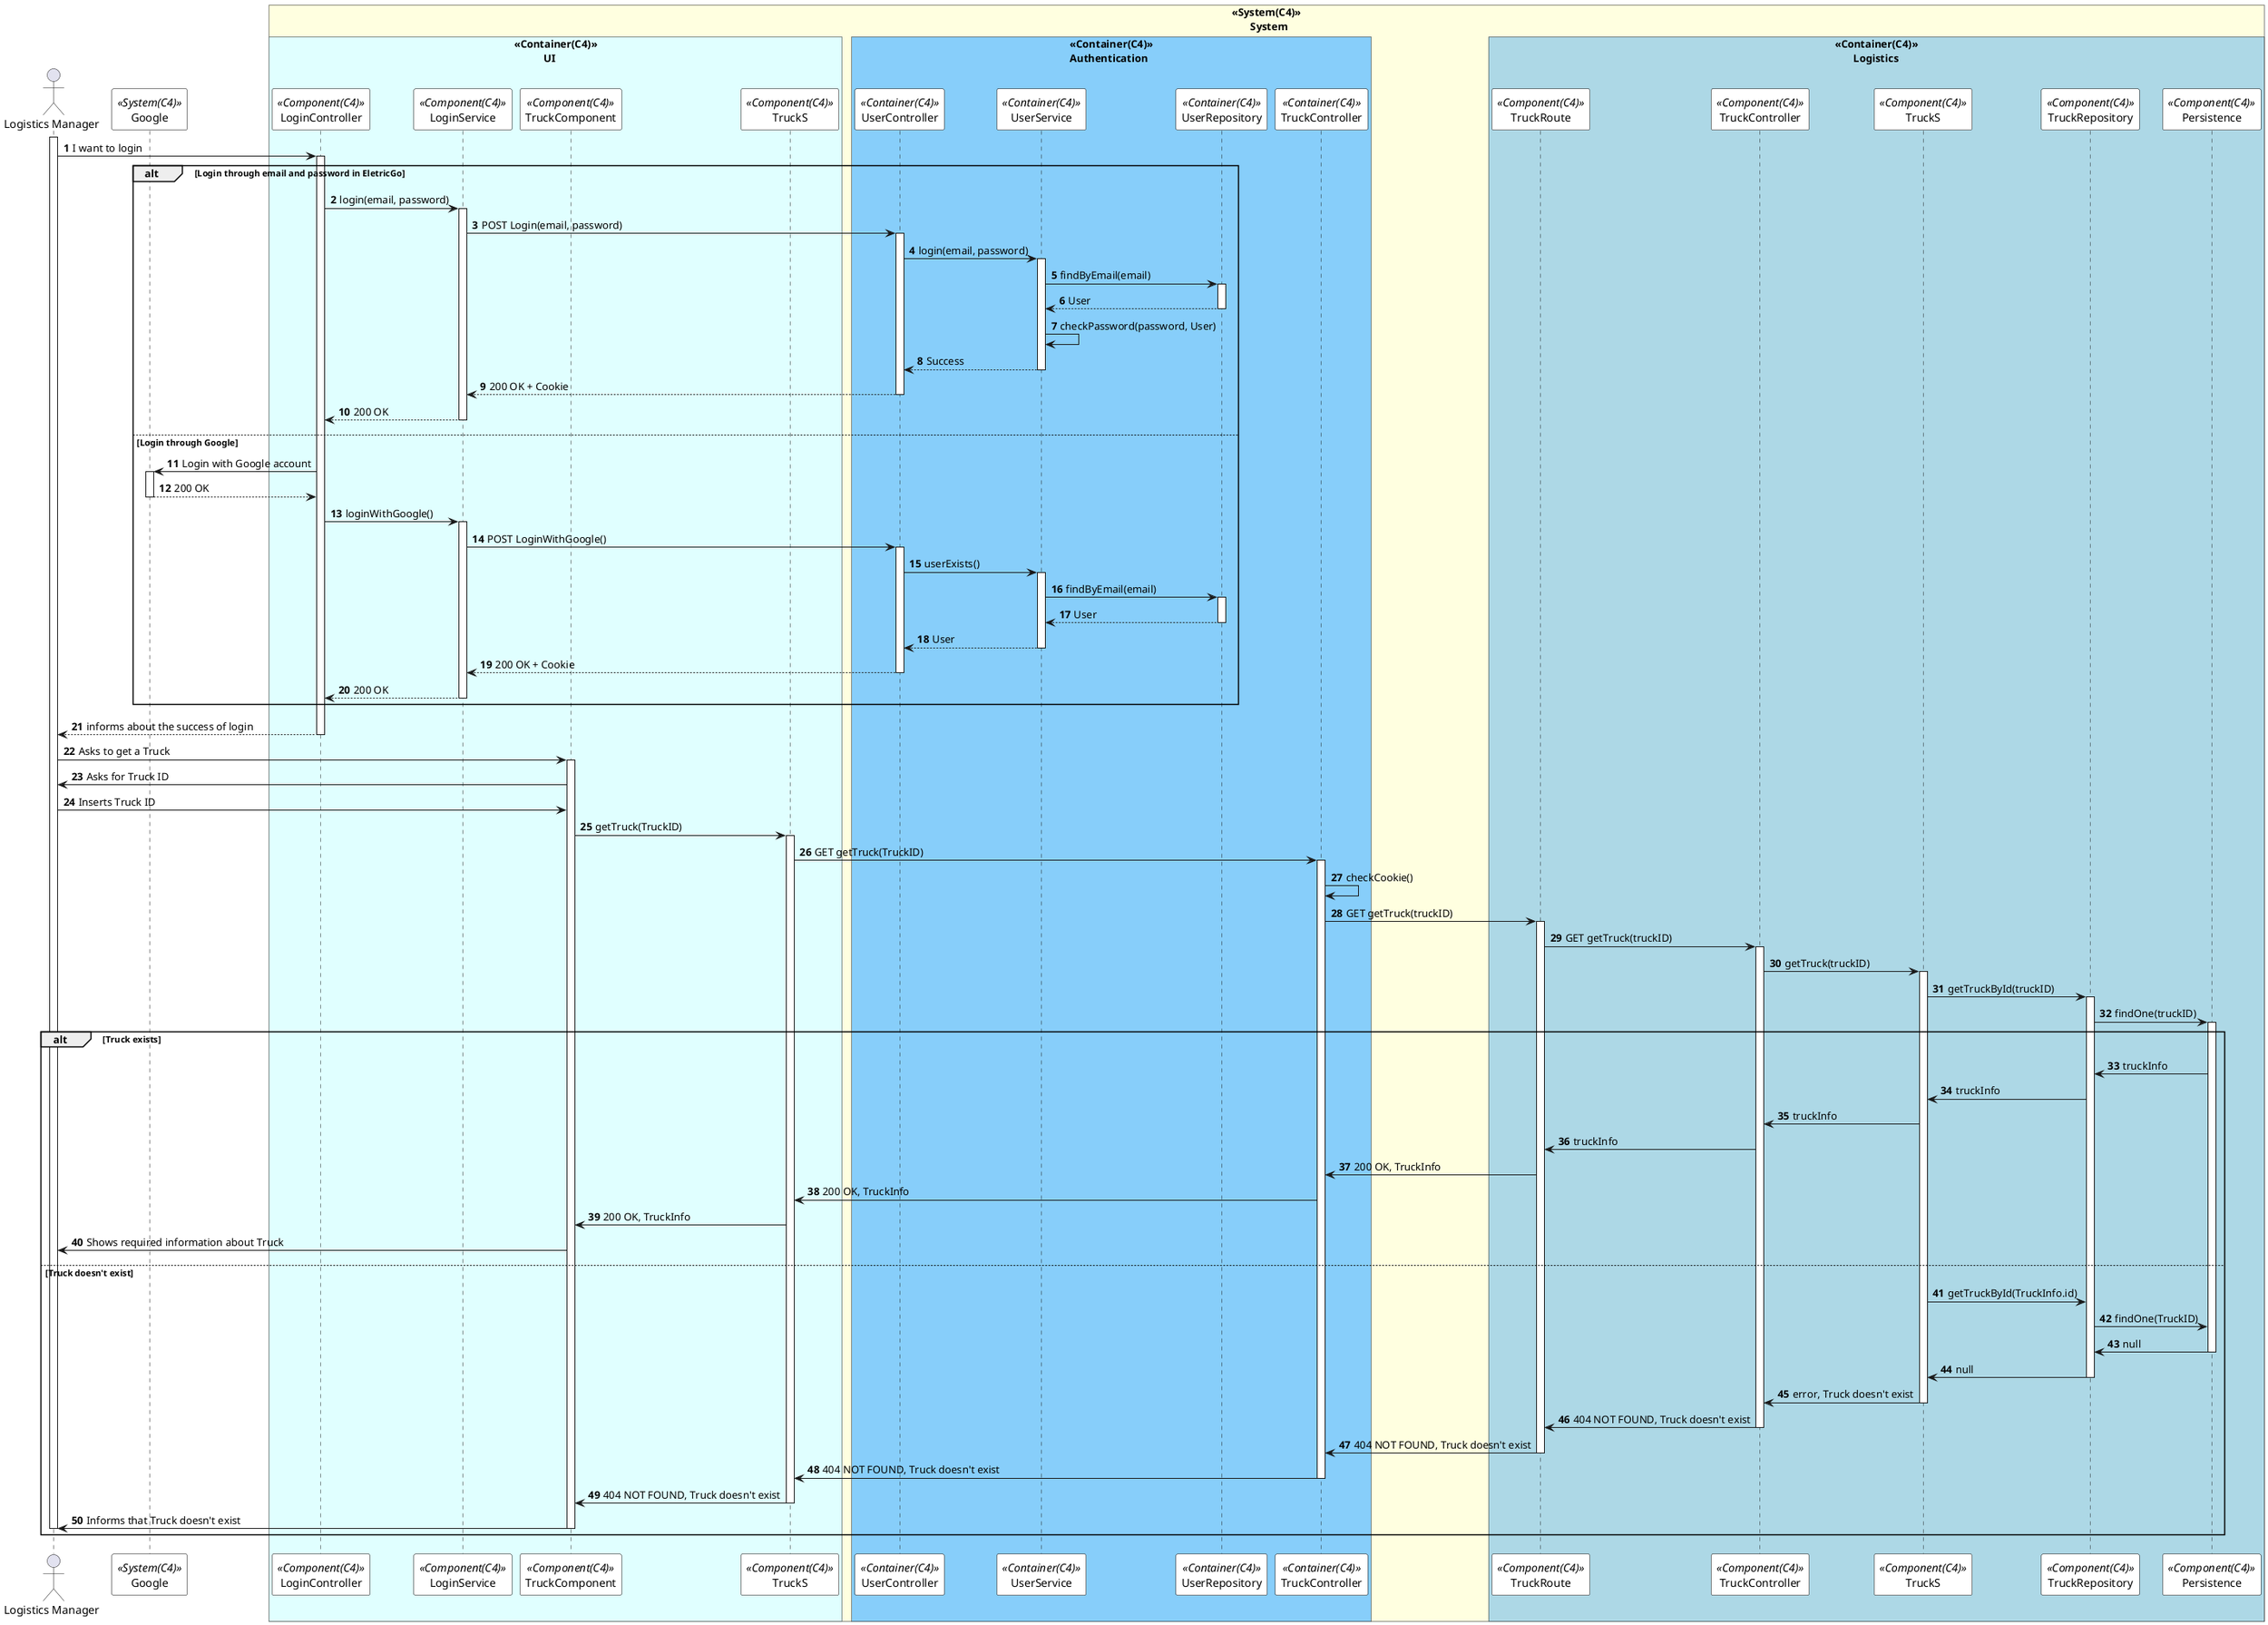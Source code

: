 @startuml getTruckSD

autonumber
!pragma teoz true

skinparam sequence {
ParticipantBorderColor black
ParticipantBackgroundColor white
}

actor "Logistics Manager" as manager

participant Google as Google <<System(C4)>>
box "<<System(C4)>>\n       System" #LightYellow
    box "<<Container(C4)>>\n           UI" #LightCyan
        
        participant LoginController as LoginC <<Component(C4)>>
        participant LoginService as LoginS <<Component(C4)>>
    
    
    
        participant TruckComponent as TruckC <<Component(C4)>>
        participant TruckS as TruckS <<Component(C4)>>
        

    end box

    box "<<Container(C4)>>\nAuthentication" #LightSkyBlue

        participant UserController as UserCTRL <<Container(C4)>> 
        participant UserService as UserServ <<Container(C4)>> 
        participant UserRepository as UserRepo <<Container(C4)>> 

        participant TruckController as TruckCTRL <<Container(C4)>>

    end box
    box "<<Container(C4)>>\n       Logistics" #LightBlue
        participant TruckRoute as Route <<Component(C4)>>
        participant TruckController as Controller <<Component(C4)>>
        participant TruckS as Service <<Component(C4)>>
        participant TruckRepository as Repository <<Component(C4)>>
        participant Persistence as Persistence <<Component(C4)>>
    end box

end box


activate manager
manager->LoginC: I want to login
activate LoginC

alt Login through email and password in EletricGo


    LoginC -> LoginS: login(email, password)
    activate LoginS
    LoginS -> UserCTRL: POST Login(email, password)
    activate UserCTRL

    UserCTRL -> UserServ: login(email, password)
    activate UserServ
    UserServ -> UserRepo: findByEmail(email)
    activate UserRepo
    UserRepo --> UserServ: User
    deactivate UserRepo
    UserServ -> UserServ: checkPassword(password, User)
    UserServ --> UserCTRL: Success
    deactivate UserServ


    UserCTRL --> LoginS: 200 OK + Cookie
    deactivate UserCTRL

    LoginS --> LoginC: 200 OK
    deactivate LoginS

else Login through Google

    LoginC -> Google: Login with Google account
    activate Google
    Google --> LoginC: 200 OK
    deactivate Google
    LoginC -> LoginS: loginWithGoogle()
    activate LoginS
    LoginS -> UserCTRL: POST LoginWithGoogle()
    activate UserCTRL
    UserCTRL -> UserServ: userExists()
    activate UserServ
    UserServ -> UserRepo: findByEmail(email)
    activate UserRepo
    UserRepo --> UserServ: User
    deactivate UserRepo
    UserServ --> UserCTRL: User
    deactivate UserServ
    UserCTRL --> LoginS: 200 OK + Cookie
    deactivate UserCTRL
    LoginS --> LoginC: 200 OK
    deactivate LoginS

    deactivate Google

end



LoginC --> manager: informs about the success of login
deactivate LoginC


manager -> TruckC: Asks to get a Truck
activate TruckC
TruckC -> manager: Asks for Truck ID


manager ->TruckC: Inserts Truck ID

TruckC -> TruckS: getTruck(TruckID)
activate TruckS
TruckS -> TruckCTRL: GET getTruck(TruckID)
activate TruckCTRL
TruckCTRL -> TruckCTRL: checkCookie()

TruckCTRL -> Route: GET getTruck(truckID)
activate Route
Route -> Controller: GET getTruck(truckID)
activate Controller



Controller -> Service: getTruck(truckID)
activate Service

Service -> Repository: getTruckById(truckID)
activate Repository
Repository -> Persistence: findOne(truckID)
activate Persistence

alt Truck exists

    Persistence -> Repository: truckInfo
    Repository->Service: truckInfo

    Service -> Controller: truckInfo
    Controller->Route: truckInfo
    Route->TruckCTRL: 200 OK, TruckInfo
    TruckCTRL->TruckS: 200 OK, TruckInfo
    TruckS->TruckC: 200 OK, TruckInfo

    TruckC->manager: Shows required information about Truck


else Truck doesn't exist

    Service -> Repository: getTruckById(TruckInfo.id)

    Repository -> Persistence: findOne(TruckID)

    Persistence->Repository: null
    deactivate Persistence
    Repository->Service: null
    deactivate Repository
    Service->Controller: error, Truck doesn't exist
    deactivate Service
    Controller->Route: 404 NOT FOUND, Truck doesn't exist
    deactivate Controller
    Route->TruckCTRL: 404 NOT FOUND, Truck doesn't exist
    deactivate Route
    TruckCTRL -> TruckS: 404 NOT FOUND, Truck doesn't exist
    deactivate TruckCTRL
    TruckS -> TruckC: 404 NOT FOUND, Truck doesn't exist
    deactivate TruckS
    TruckC -> manager: Informs that Truck doesn't exist
    deactivate TruckC
    deactivate manager
end


@enduml